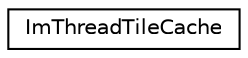 digraph G
{
  edge [fontname="Helvetica",fontsize="10",labelfontname="Helvetica",labelfontsize="10"];
  node [fontname="Helvetica",fontsize="10",shape=record];
  rankdir=LR;
  Node1 [label="ImThreadTileCache",height=0.2,width=0.4,color="black", fillcolor="white", style="filled",URL="$db/d34/structImThreadTileCache.html"];
}
